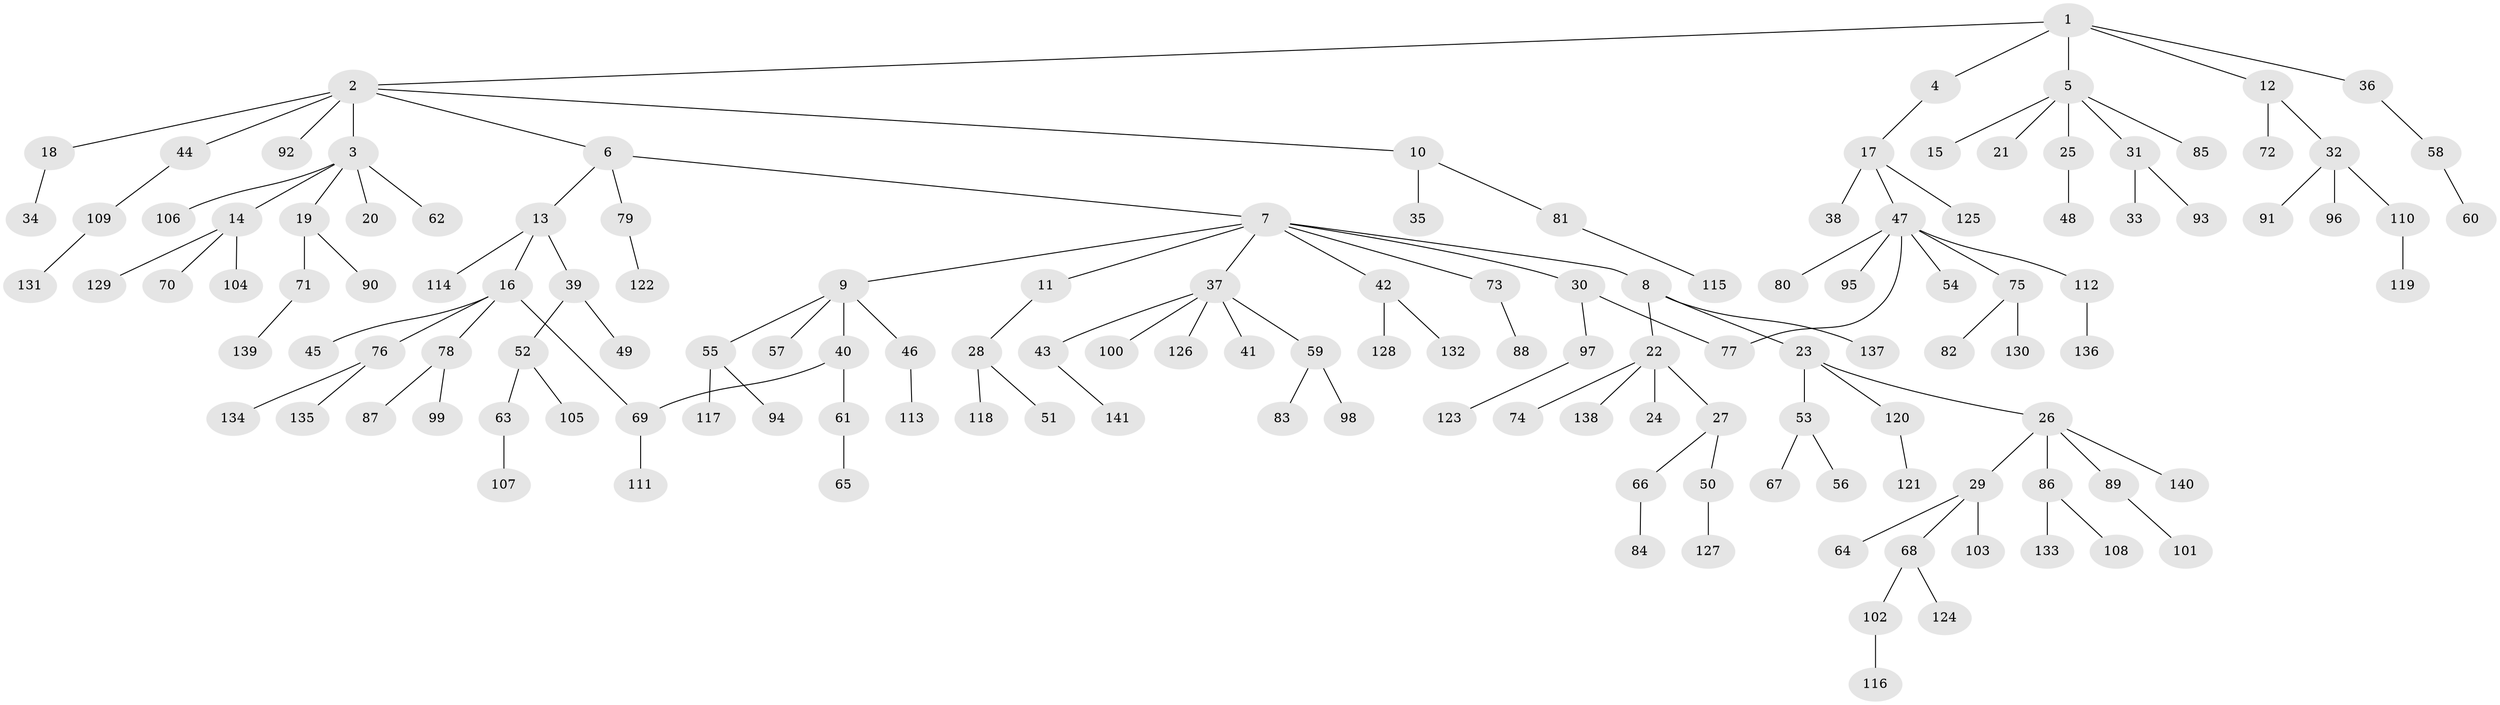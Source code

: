 // Generated by graph-tools (version 1.1) at 2025/13/03/09/25 04:13:37]
// undirected, 141 vertices, 142 edges
graph export_dot {
graph [start="1"]
  node [color=gray90,style=filled];
  1;
  2;
  3;
  4;
  5;
  6;
  7;
  8;
  9;
  10;
  11;
  12;
  13;
  14;
  15;
  16;
  17;
  18;
  19;
  20;
  21;
  22;
  23;
  24;
  25;
  26;
  27;
  28;
  29;
  30;
  31;
  32;
  33;
  34;
  35;
  36;
  37;
  38;
  39;
  40;
  41;
  42;
  43;
  44;
  45;
  46;
  47;
  48;
  49;
  50;
  51;
  52;
  53;
  54;
  55;
  56;
  57;
  58;
  59;
  60;
  61;
  62;
  63;
  64;
  65;
  66;
  67;
  68;
  69;
  70;
  71;
  72;
  73;
  74;
  75;
  76;
  77;
  78;
  79;
  80;
  81;
  82;
  83;
  84;
  85;
  86;
  87;
  88;
  89;
  90;
  91;
  92;
  93;
  94;
  95;
  96;
  97;
  98;
  99;
  100;
  101;
  102;
  103;
  104;
  105;
  106;
  107;
  108;
  109;
  110;
  111;
  112;
  113;
  114;
  115;
  116;
  117;
  118;
  119;
  120;
  121;
  122;
  123;
  124;
  125;
  126;
  127;
  128;
  129;
  130;
  131;
  132;
  133;
  134;
  135;
  136;
  137;
  138;
  139;
  140;
  141;
  1 -- 2;
  1 -- 4;
  1 -- 5;
  1 -- 12;
  1 -- 36;
  2 -- 3;
  2 -- 6;
  2 -- 10;
  2 -- 18;
  2 -- 44;
  2 -- 92;
  3 -- 14;
  3 -- 19;
  3 -- 20;
  3 -- 62;
  3 -- 106;
  4 -- 17;
  5 -- 15;
  5 -- 21;
  5 -- 25;
  5 -- 31;
  5 -- 85;
  6 -- 7;
  6 -- 13;
  6 -- 79;
  7 -- 8;
  7 -- 9;
  7 -- 11;
  7 -- 30;
  7 -- 37;
  7 -- 42;
  7 -- 73;
  8 -- 22;
  8 -- 23;
  8 -- 137;
  9 -- 40;
  9 -- 46;
  9 -- 55;
  9 -- 57;
  10 -- 35;
  10 -- 81;
  11 -- 28;
  12 -- 32;
  12 -- 72;
  13 -- 16;
  13 -- 39;
  13 -- 114;
  14 -- 70;
  14 -- 104;
  14 -- 129;
  16 -- 45;
  16 -- 76;
  16 -- 78;
  16 -- 69;
  17 -- 38;
  17 -- 47;
  17 -- 125;
  18 -- 34;
  19 -- 71;
  19 -- 90;
  22 -- 24;
  22 -- 27;
  22 -- 74;
  22 -- 138;
  23 -- 26;
  23 -- 53;
  23 -- 120;
  25 -- 48;
  26 -- 29;
  26 -- 86;
  26 -- 89;
  26 -- 140;
  27 -- 50;
  27 -- 66;
  28 -- 51;
  28 -- 118;
  29 -- 64;
  29 -- 68;
  29 -- 103;
  30 -- 97;
  30 -- 77;
  31 -- 33;
  31 -- 93;
  32 -- 91;
  32 -- 96;
  32 -- 110;
  36 -- 58;
  37 -- 41;
  37 -- 43;
  37 -- 59;
  37 -- 100;
  37 -- 126;
  39 -- 49;
  39 -- 52;
  40 -- 61;
  40 -- 69;
  42 -- 128;
  42 -- 132;
  43 -- 141;
  44 -- 109;
  46 -- 113;
  47 -- 54;
  47 -- 75;
  47 -- 77;
  47 -- 80;
  47 -- 95;
  47 -- 112;
  50 -- 127;
  52 -- 63;
  52 -- 105;
  53 -- 56;
  53 -- 67;
  55 -- 94;
  55 -- 117;
  58 -- 60;
  59 -- 83;
  59 -- 98;
  61 -- 65;
  63 -- 107;
  66 -- 84;
  68 -- 102;
  68 -- 124;
  69 -- 111;
  71 -- 139;
  73 -- 88;
  75 -- 82;
  75 -- 130;
  76 -- 134;
  76 -- 135;
  78 -- 87;
  78 -- 99;
  79 -- 122;
  81 -- 115;
  86 -- 108;
  86 -- 133;
  89 -- 101;
  97 -- 123;
  102 -- 116;
  109 -- 131;
  110 -- 119;
  112 -- 136;
  120 -- 121;
}
